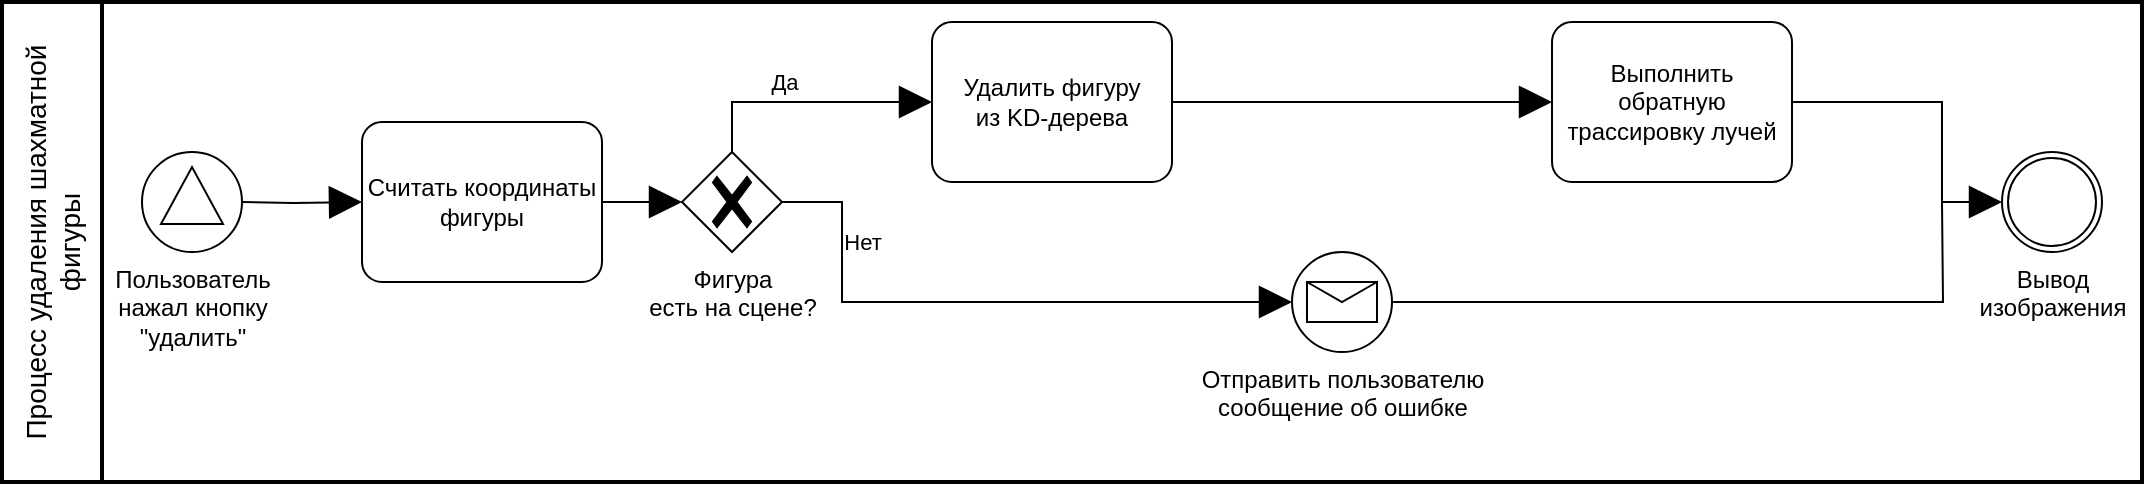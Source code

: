 <mxfile version="21.6.8" type="device">
  <diagram name="Page-1" id="c7488fd3-1785-93aa-aadb-54a6760d102a">
    <mxGraphModel dx="1197" dy="838" grid="1" gridSize="10" guides="1" tooltips="1" connect="1" arrows="1" fold="1" page="1" pageScale="1" pageWidth="1100" pageHeight="850" background="none" math="0" shadow="0">
      <root>
        <mxCell id="0" />
        <mxCell id="1" parent="0" />
        <mxCell id="-FfgfGZ-kdBo7Im1mb59-5" value="Процесс удаления шахматной фигуры" style="swimlane;html=1;startSize=50;fontStyle=0;collapsible=0;horizontal=0;swimlaneLine=1;swimlaneFillColor=#ffffff;strokeWidth=2;whiteSpace=wrap;fontSize=14;" vertex="1" parent="1">
          <mxGeometry x="15" y="40" width="1070" height="240" as="geometry" />
        </mxCell>
        <mxCell id="-FfgfGZ-kdBo7Im1mb59-12" style="edgeStyle=orthogonalEdgeStyle;rounded=0;orthogonalLoop=1;jettySize=auto;html=1;endArrow=block;endFill=1;endSize=14;entryX=0;entryY=0.5;entryDx=0;entryDy=0;entryPerimeter=0;" edge="1" parent="-FfgfGZ-kdBo7Im1mb59-5" target="-FfgfGZ-kdBo7Im1mb59-14">
          <mxGeometry relative="1" as="geometry">
            <mxPoint x="120.0" y="100" as="sourcePoint" />
            <mxPoint x="160" y="100" as="targetPoint" />
          </mxGeometry>
        </mxCell>
        <mxCell id="-FfgfGZ-kdBo7Im1mb59-20" style="edgeStyle=orthogonalEdgeStyle;rounded=0;orthogonalLoop=1;jettySize=auto;html=1;exitX=1;exitY=0.5;exitDx=0;exitDy=0;exitPerimeter=0;endArrow=block;endFill=1;endSize=14;entryX=0;entryY=0.5;entryDx=0;entryDy=0;entryPerimeter=0;" edge="1" parent="-FfgfGZ-kdBo7Im1mb59-5" source="-FfgfGZ-kdBo7Im1mb59-14">
          <mxGeometry relative="1" as="geometry">
            <mxPoint x="340" y="100" as="targetPoint" />
          </mxGeometry>
        </mxCell>
        <mxCell id="-FfgfGZ-kdBo7Im1mb59-14" value="Считать координаты фигуры" style="points=[[0.25,0,0],[0.5,0,0],[0.75,0,0],[1,0.25,0],[1,0.5,0],[1,0.75,0],[0.75,1,0],[0.5,1,0],[0.25,1,0],[0,0.75,0],[0,0.5,0],[0,0.25,0]];shape=mxgraph.bpmn.task;whiteSpace=wrap;rectStyle=rounded;size=10;html=1;container=1;expand=0;collapsible=0;taskMarker=abstract;" vertex="1" parent="-FfgfGZ-kdBo7Im1mb59-5">
          <mxGeometry x="180" y="60" width="120" height="80" as="geometry" />
        </mxCell>
        <mxCell id="-FfgfGZ-kdBo7Im1mb59-29" style="edgeStyle=orthogonalEdgeStyle;rounded=0;orthogonalLoop=1;jettySize=auto;html=1;endArrow=block;endFill=1;endSize=14;exitX=1;exitY=0.5;exitDx=0;exitDy=0;exitPerimeter=0;" edge="1" parent="-FfgfGZ-kdBo7Im1mb59-5" source="-FfgfGZ-kdBo7Im1mb59-38" target="-FfgfGZ-kdBo7Im1mb59-28">
          <mxGeometry relative="1" as="geometry">
            <mxPoint x="940" y="100.032" as="sourcePoint" />
            <Array as="points">
              <mxPoint x="970" y="50" />
              <mxPoint x="970" y="100" />
            </Array>
          </mxGeometry>
        </mxCell>
        <mxCell id="-FfgfGZ-kdBo7Im1mb59-28" value="Вывод&lt;br&gt;изображения" style="points=[[0.145,0.145,0],[0.5,0,0],[0.855,0.145,0],[1,0.5,0],[0.855,0.855,0],[0.5,1,0],[0.145,0.855,0],[0,0.5,0]];shape=mxgraph.bpmn.event;html=1;verticalLabelPosition=bottom;labelBackgroundColor=#ffffff;verticalAlign=top;align=center;perimeter=ellipsePerimeter;outlineConnect=0;aspect=fixed;outline=throwing;symbol=general;" vertex="1" parent="-FfgfGZ-kdBo7Im1mb59-5">
          <mxGeometry x="1000" y="75" width="50" height="50" as="geometry" />
        </mxCell>
        <mxCell id="-FfgfGZ-kdBo7Im1mb59-34" style="edgeStyle=orthogonalEdgeStyle;rounded=0;orthogonalLoop=1;jettySize=auto;html=1;exitX=1;exitY=0.5;exitDx=0;exitDy=0;exitPerimeter=0;endArrow=block;endFill=1;endSize=14;" edge="1" parent="-FfgfGZ-kdBo7Im1mb59-5" source="-FfgfGZ-kdBo7Im1mb59-37" target="-FfgfGZ-kdBo7Im1mb59-38">
          <mxGeometry relative="1" as="geometry">
            <mxPoint x="780" y="100.0" as="sourcePoint" />
            <mxPoint x="740" y="130" as="targetPoint" />
          </mxGeometry>
        </mxCell>
        <mxCell id="-FfgfGZ-kdBo7Im1mb59-37" value="Удалить фигуру&lt;br&gt;из KD-дерева" style="points=[[0.25,0,0],[0.5,0,0],[0.75,0,0],[1,0.25,0],[1,0.5,0],[1,0.75,0],[0.75,1,0],[0.5,1,0],[0.25,1,0],[0,0.75,0],[0,0.5,0],[0,0.25,0]];shape=mxgraph.bpmn.task;whiteSpace=wrap;rectStyle=rounded;size=10;html=1;container=1;expand=0;collapsible=0;taskMarker=abstract;" vertex="1" parent="-FfgfGZ-kdBo7Im1mb59-5">
          <mxGeometry x="465" y="10" width="120" height="80" as="geometry" />
        </mxCell>
        <mxCell id="-FfgfGZ-kdBo7Im1mb59-38" value="Выполнить обратную&lt;br style=&quot;border-color: var(--border-color);&quot;&gt;трассировку лучей" style="points=[[0.25,0,0],[0.5,0,0],[0.75,0,0],[1,0.25,0],[1,0.5,0],[1,0.75,0],[0.75,1,0],[0.5,1,0],[0.25,1,0],[0,0.75,0],[0,0.5,0],[0,0.25,0]];shape=mxgraph.bpmn.task;whiteSpace=wrap;rectStyle=rounded;size=10;html=1;container=1;expand=0;collapsible=0;taskMarker=abstract;" vertex="1" parent="-FfgfGZ-kdBo7Im1mb59-5">
          <mxGeometry x="775" y="10" width="120" height="80" as="geometry" />
        </mxCell>
        <mxCell id="-FfgfGZ-kdBo7Im1mb59-39" value="Пользователь&lt;br&gt;нажал кнопку&lt;br&gt;&quot;удалить&quot;" style="points=[[0.145,0.145,0],[0.5,0,0],[0.855,0.145,0],[1,0.5,0],[0.855,0.855,0],[0.5,1,0],[0.145,0.855,0],[0,0.5,0]];shape=mxgraph.bpmn.event;html=1;verticalLabelPosition=bottom;labelBackgroundColor=#ffffff;verticalAlign=top;align=center;perimeter=ellipsePerimeter;outlineConnect=0;aspect=fixed;outline=standard;symbol=signal;" vertex="1" parent="-FfgfGZ-kdBo7Im1mb59-5">
          <mxGeometry x="70" y="75" width="50" height="50" as="geometry" />
        </mxCell>
        <mxCell id="-FfgfGZ-kdBo7Im1mb59-49" style="edgeStyle=orthogonalEdgeStyle;rounded=0;orthogonalLoop=1;jettySize=auto;html=1;endSize=14;endArrow=block;endFill=1;" edge="1" parent="-FfgfGZ-kdBo7Im1mb59-5" source="-FfgfGZ-kdBo7Im1mb59-41" target="-FfgfGZ-kdBo7Im1mb59-48">
          <mxGeometry relative="1" as="geometry">
            <Array as="points">
              <mxPoint x="420" y="100" />
              <mxPoint x="420" y="150" />
            </Array>
          </mxGeometry>
        </mxCell>
        <mxCell id="-FfgfGZ-kdBo7Im1mb59-50" value="Нет" style="edgeLabel;html=1;align=center;verticalAlign=middle;resizable=0;points=[];" vertex="1" connectable="0" parent="-FfgfGZ-kdBo7Im1mb59-49">
          <mxGeometry x="-0.784" relative="1" as="geometry">
            <mxPoint x="10" y="17" as="offset" />
          </mxGeometry>
        </mxCell>
        <mxCell id="-FfgfGZ-kdBo7Im1mb59-41" value="Фигура&lt;br&gt;есть на сцене?" style="points=[[0.25,0.25,0],[0.5,0,0],[0.75,0.25,0],[1,0.5,0],[0.75,0.75,0],[0.5,1,0],[0.25,0.75,0],[0,0.5,0]];shape=mxgraph.bpmn.gateway2;html=1;verticalLabelPosition=bottom;labelBackgroundColor=#ffffff;verticalAlign=top;align=center;perimeter=rhombusPerimeter;outlineConnect=0;outline=none;symbol=none;gwType=exclusive;" vertex="1" parent="-FfgfGZ-kdBo7Im1mb59-5">
          <mxGeometry x="340" y="75" width="50" height="50" as="geometry" />
        </mxCell>
        <mxCell id="-FfgfGZ-kdBo7Im1mb59-53" style="edgeStyle=orthogonalEdgeStyle;rounded=0;orthogonalLoop=1;jettySize=auto;html=1;exitX=1;exitY=0.5;exitDx=0;exitDy=0;exitPerimeter=0;endArrow=none;endFill=0;" edge="1" parent="-FfgfGZ-kdBo7Im1mb59-5" source="-FfgfGZ-kdBo7Im1mb59-48">
          <mxGeometry relative="1" as="geometry">
            <mxPoint x="970" y="100" as="targetPoint" />
          </mxGeometry>
        </mxCell>
        <mxCell id="-FfgfGZ-kdBo7Im1mb59-48" value="Отправить пользователю&lt;br&gt;сообщение об ошибке" style="points=[[0.145,0.145,0],[0.5,0,0],[0.855,0.145,0],[1,0.5,0],[0.855,0.855,0],[0.5,1,0],[0.145,0.855,0],[0,0.5,0]];shape=mxgraph.bpmn.event;html=1;verticalLabelPosition=bottom;labelBackgroundColor=#ffffff;verticalAlign=top;align=center;perimeter=ellipsePerimeter;outlineConnect=0;aspect=fixed;outline=standard;symbol=message;" vertex="1" parent="-FfgfGZ-kdBo7Im1mb59-5">
          <mxGeometry x="645" y="125" width="50" height="50" as="geometry" />
        </mxCell>
        <mxCell id="-FfgfGZ-kdBo7Im1mb59-21" style="edgeStyle=orthogonalEdgeStyle;rounded=0;orthogonalLoop=1;jettySize=auto;html=1;exitX=0.5;exitY=0;exitDx=0;exitDy=0;exitPerimeter=0;endArrow=block;endFill=1;endSize=14;" edge="1" parent="-FfgfGZ-kdBo7Im1mb59-5" source="-FfgfGZ-kdBo7Im1mb59-41" target="-FfgfGZ-kdBo7Im1mb59-37">
          <mxGeometry relative="1" as="geometry">
            <mxPoint x="420" y="100" as="sourcePoint" />
            <mxPoint x="390" y="50" as="targetPoint" />
            <Array as="points">
              <mxPoint x="365" y="50" />
            </Array>
          </mxGeometry>
        </mxCell>
        <mxCell id="-FfgfGZ-kdBo7Im1mb59-44" value="Да" style="edgeLabel;html=1;align=center;verticalAlign=middle;resizable=0;points=[];" vertex="1" connectable="0" parent="-FfgfGZ-kdBo7Im1mb59-21">
          <mxGeometry x="-0.1" y="-1" relative="1" as="geometry">
            <mxPoint x="-6" y="-11" as="offset" />
          </mxGeometry>
        </mxCell>
      </root>
    </mxGraphModel>
  </diagram>
</mxfile>
